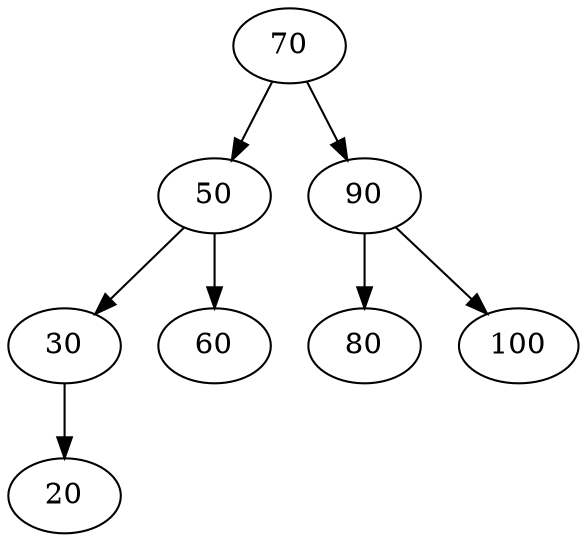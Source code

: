 digraph {
	70
	70 -> 50
	50
	50 -> 30
	30
	30 -> 20
	20
	50 -> 60
	60
	70 -> 90
	90
	90 -> 80
	80
	90 -> 100
	100
}
